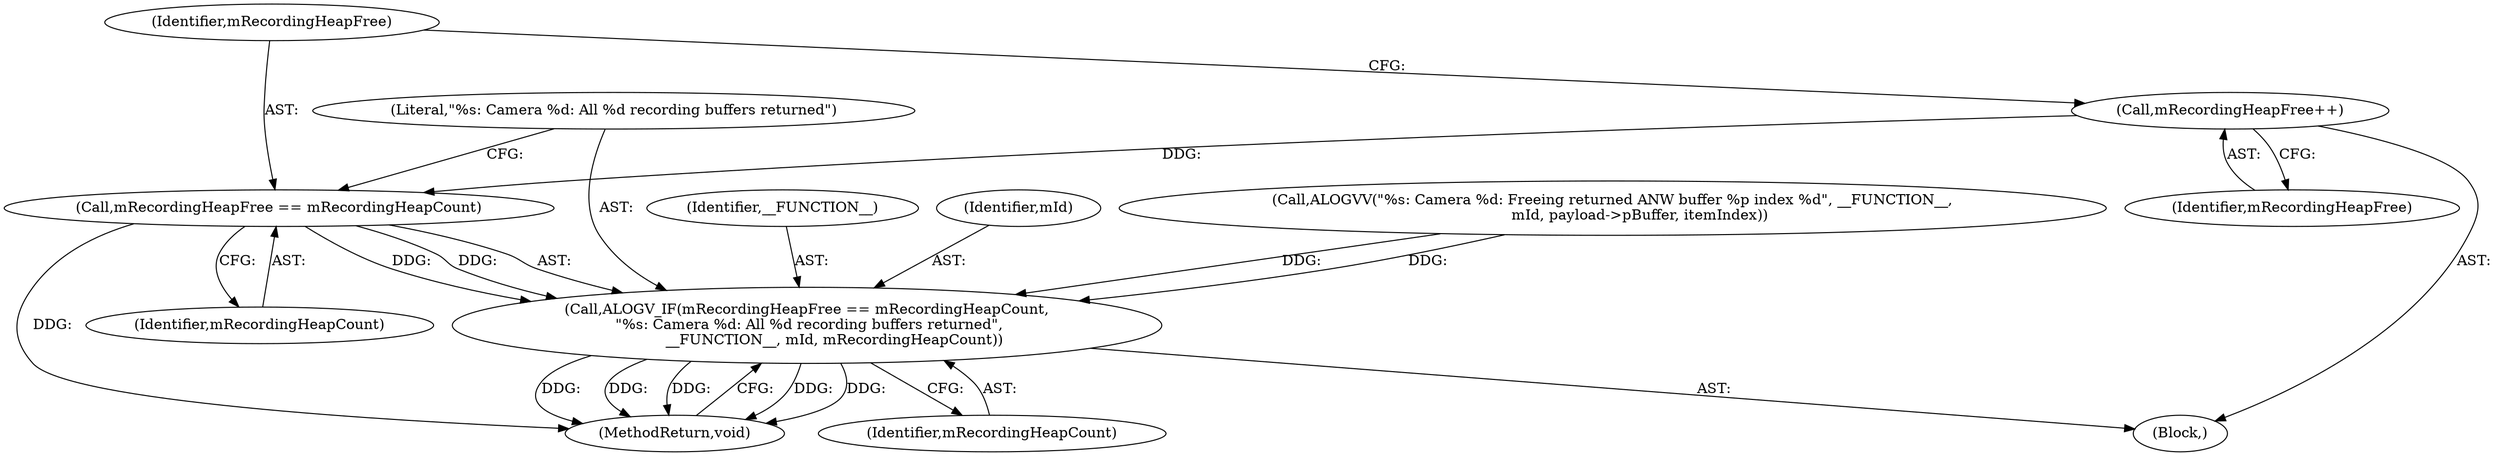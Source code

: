 digraph "0_Android_1f24c730ab6ca5aff1e3137b340b8aeaeda4bdbc_3@API" {
"1000240" [label="(Call,mRecordingHeapFree++)"];
"1000243" [label="(Call,mRecordingHeapFree == mRecordingHeapCount)"];
"1000242" [label="(Call,ALOGV_IF(mRecordingHeapFree == mRecordingHeapCount,\n \"%s: Camera %d: All %d recording buffers returned\",\n            __FUNCTION__, mId, mRecordingHeapCount))"];
"1000240" [label="(Call,mRecordingHeapFree++)"];
"1000244" [label="(Identifier,mRecordingHeapFree)"];
"1000246" [label="(Literal,\"%s: Camera %d: All %d recording buffers returned\")"];
"1000243" [label="(Call,mRecordingHeapFree == mRecordingHeapCount)"];
"1000247" [label="(Identifier,__FUNCTION__)"];
"1000242" [label="(Call,ALOGV_IF(mRecordingHeapFree == mRecordingHeapCount,\n \"%s: Camera %d: All %d recording buffers returned\",\n            __FUNCTION__, mId, mRecordingHeapCount))"];
"1000250" [label="(MethodReturn,void)"];
"1000103" [label="(Block,)"];
"1000245" [label="(Identifier,mRecordingHeapCount)"];
"1000248" [label="(Identifier,mId)"];
"1000241" [label="(Identifier,mRecordingHeapFree)"];
"1000207" [label="(Call,ALOGVV(\"%s: Camera %d: Freeing returned ANW buffer %p index %d\", __FUNCTION__,\n            mId, payload->pBuffer, itemIndex))"];
"1000249" [label="(Identifier,mRecordingHeapCount)"];
"1000240" -> "1000103"  [label="AST: "];
"1000240" -> "1000241"  [label="CFG: "];
"1000241" -> "1000240"  [label="AST: "];
"1000244" -> "1000240"  [label="CFG: "];
"1000240" -> "1000243"  [label="DDG: "];
"1000243" -> "1000242"  [label="AST: "];
"1000243" -> "1000245"  [label="CFG: "];
"1000244" -> "1000243"  [label="AST: "];
"1000245" -> "1000243"  [label="AST: "];
"1000246" -> "1000243"  [label="CFG: "];
"1000243" -> "1000250"  [label="DDG: "];
"1000243" -> "1000242"  [label="DDG: "];
"1000243" -> "1000242"  [label="DDG: "];
"1000242" -> "1000103"  [label="AST: "];
"1000242" -> "1000249"  [label="CFG: "];
"1000246" -> "1000242"  [label="AST: "];
"1000247" -> "1000242"  [label="AST: "];
"1000248" -> "1000242"  [label="AST: "];
"1000249" -> "1000242"  [label="AST: "];
"1000250" -> "1000242"  [label="CFG: "];
"1000242" -> "1000250"  [label="DDG: "];
"1000242" -> "1000250"  [label="DDG: "];
"1000242" -> "1000250"  [label="DDG: "];
"1000242" -> "1000250"  [label="DDG: "];
"1000242" -> "1000250"  [label="DDG: "];
"1000207" -> "1000242"  [label="DDG: "];
"1000207" -> "1000242"  [label="DDG: "];
}
